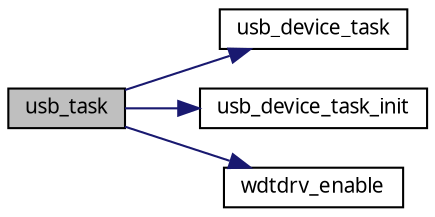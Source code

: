 digraph G
{
  edge [fontname="FreeSans.ttf",fontsize=10,labelfontname="FreeSans.ttf",labelfontsize=10];
  node [fontname="FreeSans.ttf",fontsize=10,shape=record];
  rankdir=LR;
  Node1 [label="usb_task",height=0.2,width=0.4,color="black", fillcolor="grey75", style="filled" fontcolor="black"];
  Node1 -> Node2 [color="midnightblue",fontsize=10,style="solid",fontname="FreeSans.ttf"];
  Node2 [label="usb_device_task",height=0.2,width=0.4,color="black", fillcolor="white", style="filled",URL="$a00088.html#gf07e4fe32a964ffd5b36724976e7c7bd"];
  Node1 -> Node3 [color="midnightblue",fontsize=10,style="solid",fontname="FreeSans.ttf"];
  Node3 [label="usb_device_task_init",height=0.2,width=0.4,color="black", fillcolor="white", style="filled",URL="$a00088.html#g7c2af30a7a3db221358b9f016ceb1375"];
  Node1 -> Node4 [color="midnightblue",fontsize=10,style="solid",fontname="FreeSans.ttf"];
  Node4 [label="wdtdrv_enable",height=0.2,width=0.4,color="black", fillcolor="white", style="filled",URL="$a00108.html#g8ebb0278e7ddba69d860f75b6789d720",tooltip="This functions activates the hardware watchdog timer System Reset Mode only."];
}
